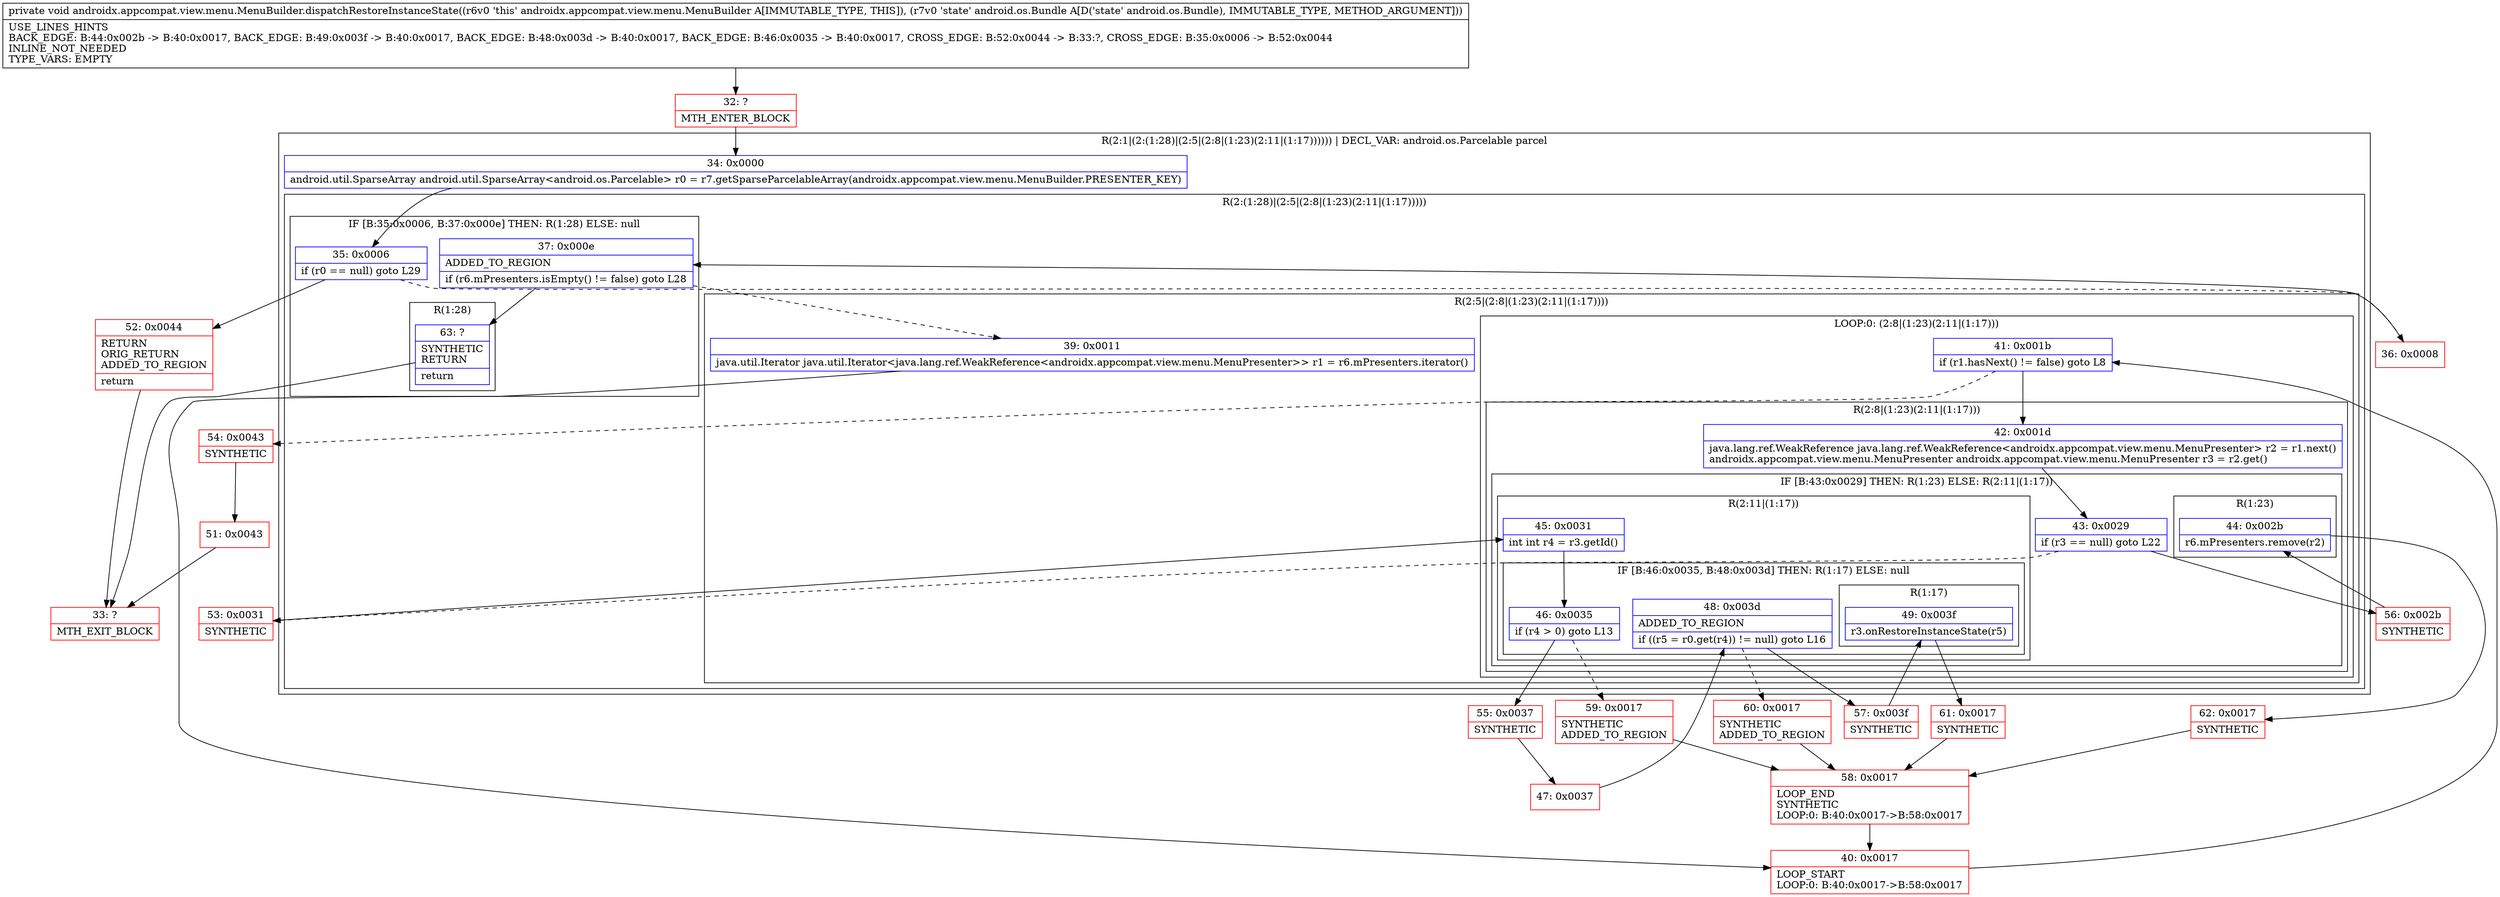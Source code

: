 digraph "CFG forandroidx.appcompat.view.menu.MenuBuilder.dispatchRestoreInstanceState(Landroid\/os\/Bundle;)V" {
subgraph cluster_Region_1185175631 {
label = "R(2:1|(2:(1:28)|(2:5|(2:8|(1:23)(2:11|(1:17)))))) | DECL_VAR: android.os.Parcelable parcel\l";
node [shape=record,color=blue];
Node_34 [shape=record,label="{34\:\ 0x0000|android.util.SparseArray android.util.SparseArray\<android.os.Parcelable\> r0 = r7.getSparseParcelableArray(androidx.appcompat.view.menu.MenuBuilder.PRESENTER_KEY)\l}"];
subgraph cluster_Region_844535811 {
label = "R(2:(1:28)|(2:5|(2:8|(1:23)(2:11|(1:17)))))";
node [shape=record,color=blue];
subgraph cluster_IfRegion_336865863 {
label = "IF [B:35:0x0006, B:37:0x000e] THEN: R(1:28) ELSE: null";
node [shape=record,color=blue];
Node_35 [shape=record,label="{35\:\ 0x0006|if (r0 == null) goto L29\l}"];
Node_37 [shape=record,label="{37\:\ 0x000e|ADDED_TO_REGION\l|if (r6.mPresenters.isEmpty() != false) goto L28\l}"];
subgraph cluster_Region_1603880053 {
label = "R(1:28)";
node [shape=record,color=blue];
Node_63 [shape=record,label="{63\:\ ?|SYNTHETIC\lRETURN\l|return\l}"];
}
}
subgraph cluster_Region_316569406 {
label = "R(2:5|(2:8|(1:23)(2:11|(1:17))))";
node [shape=record,color=blue];
Node_39 [shape=record,label="{39\:\ 0x0011|java.util.Iterator java.util.Iterator\<java.lang.ref.WeakReference\<androidx.appcompat.view.menu.MenuPresenter\>\> r1 = r6.mPresenters.iterator()\l}"];
subgraph cluster_LoopRegion_1994142474 {
label = "LOOP:0: (2:8|(1:23)(2:11|(1:17)))";
node [shape=record,color=blue];
Node_41 [shape=record,label="{41\:\ 0x001b|if (r1.hasNext() != false) goto L8\l}"];
subgraph cluster_Region_1127180676 {
label = "R(2:8|(1:23)(2:11|(1:17)))";
node [shape=record,color=blue];
Node_42 [shape=record,label="{42\:\ 0x001d|java.lang.ref.WeakReference java.lang.ref.WeakReference\<androidx.appcompat.view.menu.MenuPresenter\> r2 = r1.next()\landroidx.appcompat.view.menu.MenuPresenter androidx.appcompat.view.menu.MenuPresenter r3 = r2.get()\l}"];
subgraph cluster_IfRegion_392908210 {
label = "IF [B:43:0x0029] THEN: R(1:23) ELSE: R(2:11|(1:17))";
node [shape=record,color=blue];
Node_43 [shape=record,label="{43\:\ 0x0029|if (r3 == null) goto L22\l}"];
subgraph cluster_Region_1995285462 {
label = "R(1:23)";
node [shape=record,color=blue];
Node_44 [shape=record,label="{44\:\ 0x002b|r6.mPresenters.remove(r2)\l}"];
}
subgraph cluster_Region_12089398 {
label = "R(2:11|(1:17))";
node [shape=record,color=blue];
Node_45 [shape=record,label="{45\:\ 0x0031|int int r4 = r3.getId()\l}"];
subgraph cluster_IfRegion_1826305426 {
label = "IF [B:46:0x0035, B:48:0x003d] THEN: R(1:17) ELSE: null";
node [shape=record,color=blue];
Node_46 [shape=record,label="{46\:\ 0x0035|if (r4 \> 0) goto L13\l}"];
Node_48 [shape=record,label="{48\:\ 0x003d|ADDED_TO_REGION\l|if ((r5 = r0.get(r4)) != null) goto L16\l}"];
subgraph cluster_Region_946033388 {
label = "R(1:17)";
node [shape=record,color=blue];
Node_49 [shape=record,label="{49\:\ 0x003f|r3.onRestoreInstanceState(r5)\l}"];
}
}
}
}
}
}
}
}
}
Node_32 [shape=record,color=red,label="{32\:\ ?|MTH_ENTER_BLOCK\l}"];
Node_36 [shape=record,color=red,label="{36\:\ 0x0008}"];
Node_40 [shape=record,color=red,label="{40\:\ 0x0017|LOOP_START\lLOOP:0: B:40:0x0017\-\>B:58:0x0017\l}"];
Node_53 [shape=record,color=red,label="{53\:\ 0x0031|SYNTHETIC\l}"];
Node_55 [shape=record,color=red,label="{55\:\ 0x0037|SYNTHETIC\l}"];
Node_47 [shape=record,color=red,label="{47\:\ 0x0037}"];
Node_57 [shape=record,color=red,label="{57\:\ 0x003f|SYNTHETIC\l}"];
Node_61 [shape=record,color=red,label="{61\:\ 0x0017|SYNTHETIC\l}"];
Node_58 [shape=record,color=red,label="{58\:\ 0x0017|LOOP_END\lSYNTHETIC\lLOOP:0: B:40:0x0017\-\>B:58:0x0017\l}"];
Node_60 [shape=record,color=red,label="{60\:\ 0x0017|SYNTHETIC\lADDED_TO_REGION\l}"];
Node_59 [shape=record,color=red,label="{59\:\ 0x0017|SYNTHETIC\lADDED_TO_REGION\l}"];
Node_56 [shape=record,color=red,label="{56\:\ 0x002b|SYNTHETIC\l}"];
Node_62 [shape=record,color=red,label="{62\:\ 0x0017|SYNTHETIC\l}"];
Node_54 [shape=record,color=red,label="{54\:\ 0x0043|SYNTHETIC\l}"];
Node_51 [shape=record,color=red,label="{51\:\ 0x0043}"];
Node_33 [shape=record,color=red,label="{33\:\ ?|MTH_EXIT_BLOCK\l}"];
Node_52 [shape=record,color=red,label="{52\:\ 0x0044|RETURN\lORIG_RETURN\lADDED_TO_REGION\l|return\l}"];
MethodNode[shape=record,label="{private void androidx.appcompat.view.menu.MenuBuilder.dispatchRestoreInstanceState((r6v0 'this' androidx.appcompat.view.menu.MenuBuilder A[IMMUTABLE_TYPE, THIS]), (r7v0 'state' android.os.Bundle A[D('state' android.os.Bundle), IMMUTABLE_TYPE, METHOD_ARGUMENT]))  | USE_LINES_HINTS\lBACK_EDGE: B:44:0x002b \-\> B:40:0x0017, BACK_EDGE: B:49:0x003f \-\> B:40:0x0017, BACK_EDGE: B:48:0x003d \-\> B:40:0x0017, BACK_EDGE: B:46:0x0035 \-\> B:40:0x0017, CROSS_EDGE: B:52:0x0044 \-\> B:33:?, CROSS_EDGE: B:35:0x0006 \-\> B:52:0x0044\lINLINE_NOT_NEEDED\lTYPE_VARS: EMPTY\l}"];
MethodNode -> Node_32;Node_34 -> Node_35;
Node_35 -> Node_36[style=dashed];
Node_35 -> Node_52;
Node_37 -> Node_39[style=dashed];
Node_37 -> Node_63;
Node_63 -> Node_33;
Node_39 -> Node_40;
Node_41 -> Node_42;
Node_41 -> Node_54[style=dashed];
Node_42 -> Node_43;
Node_43 -> Node_53[style=dashed];
Node_43 -> Node_56;
Node_44 -> Node_62;
Node_45 -> Node_46;
Node_46 -> Node_55;
Node_46 -> Node_59[style=dashed];
Node_48 -> Node_57;
Node_48 -> Node_60[style=dashed];
Node_49 -> Node_61;
Node_32 -> Node_34;
Node_36 -> Node_37;
Node_40 -> Node_41;
Node_53 -> Node_45;
Node_55 -> Node_47;
Node_47 -> Node_48;
Node_57 -> Node_49;
Node_61 -> Node_58;
Node_58 -> Node_40;
Node_60 -> Node_58;
Node_59 -> Node_58;
Node_56 -> Node_44;
Node_62 -> Node_58;
Node_54 -> Node_51;
Node_51 -> Node_33;
Node_52 -> Node_33;
}

